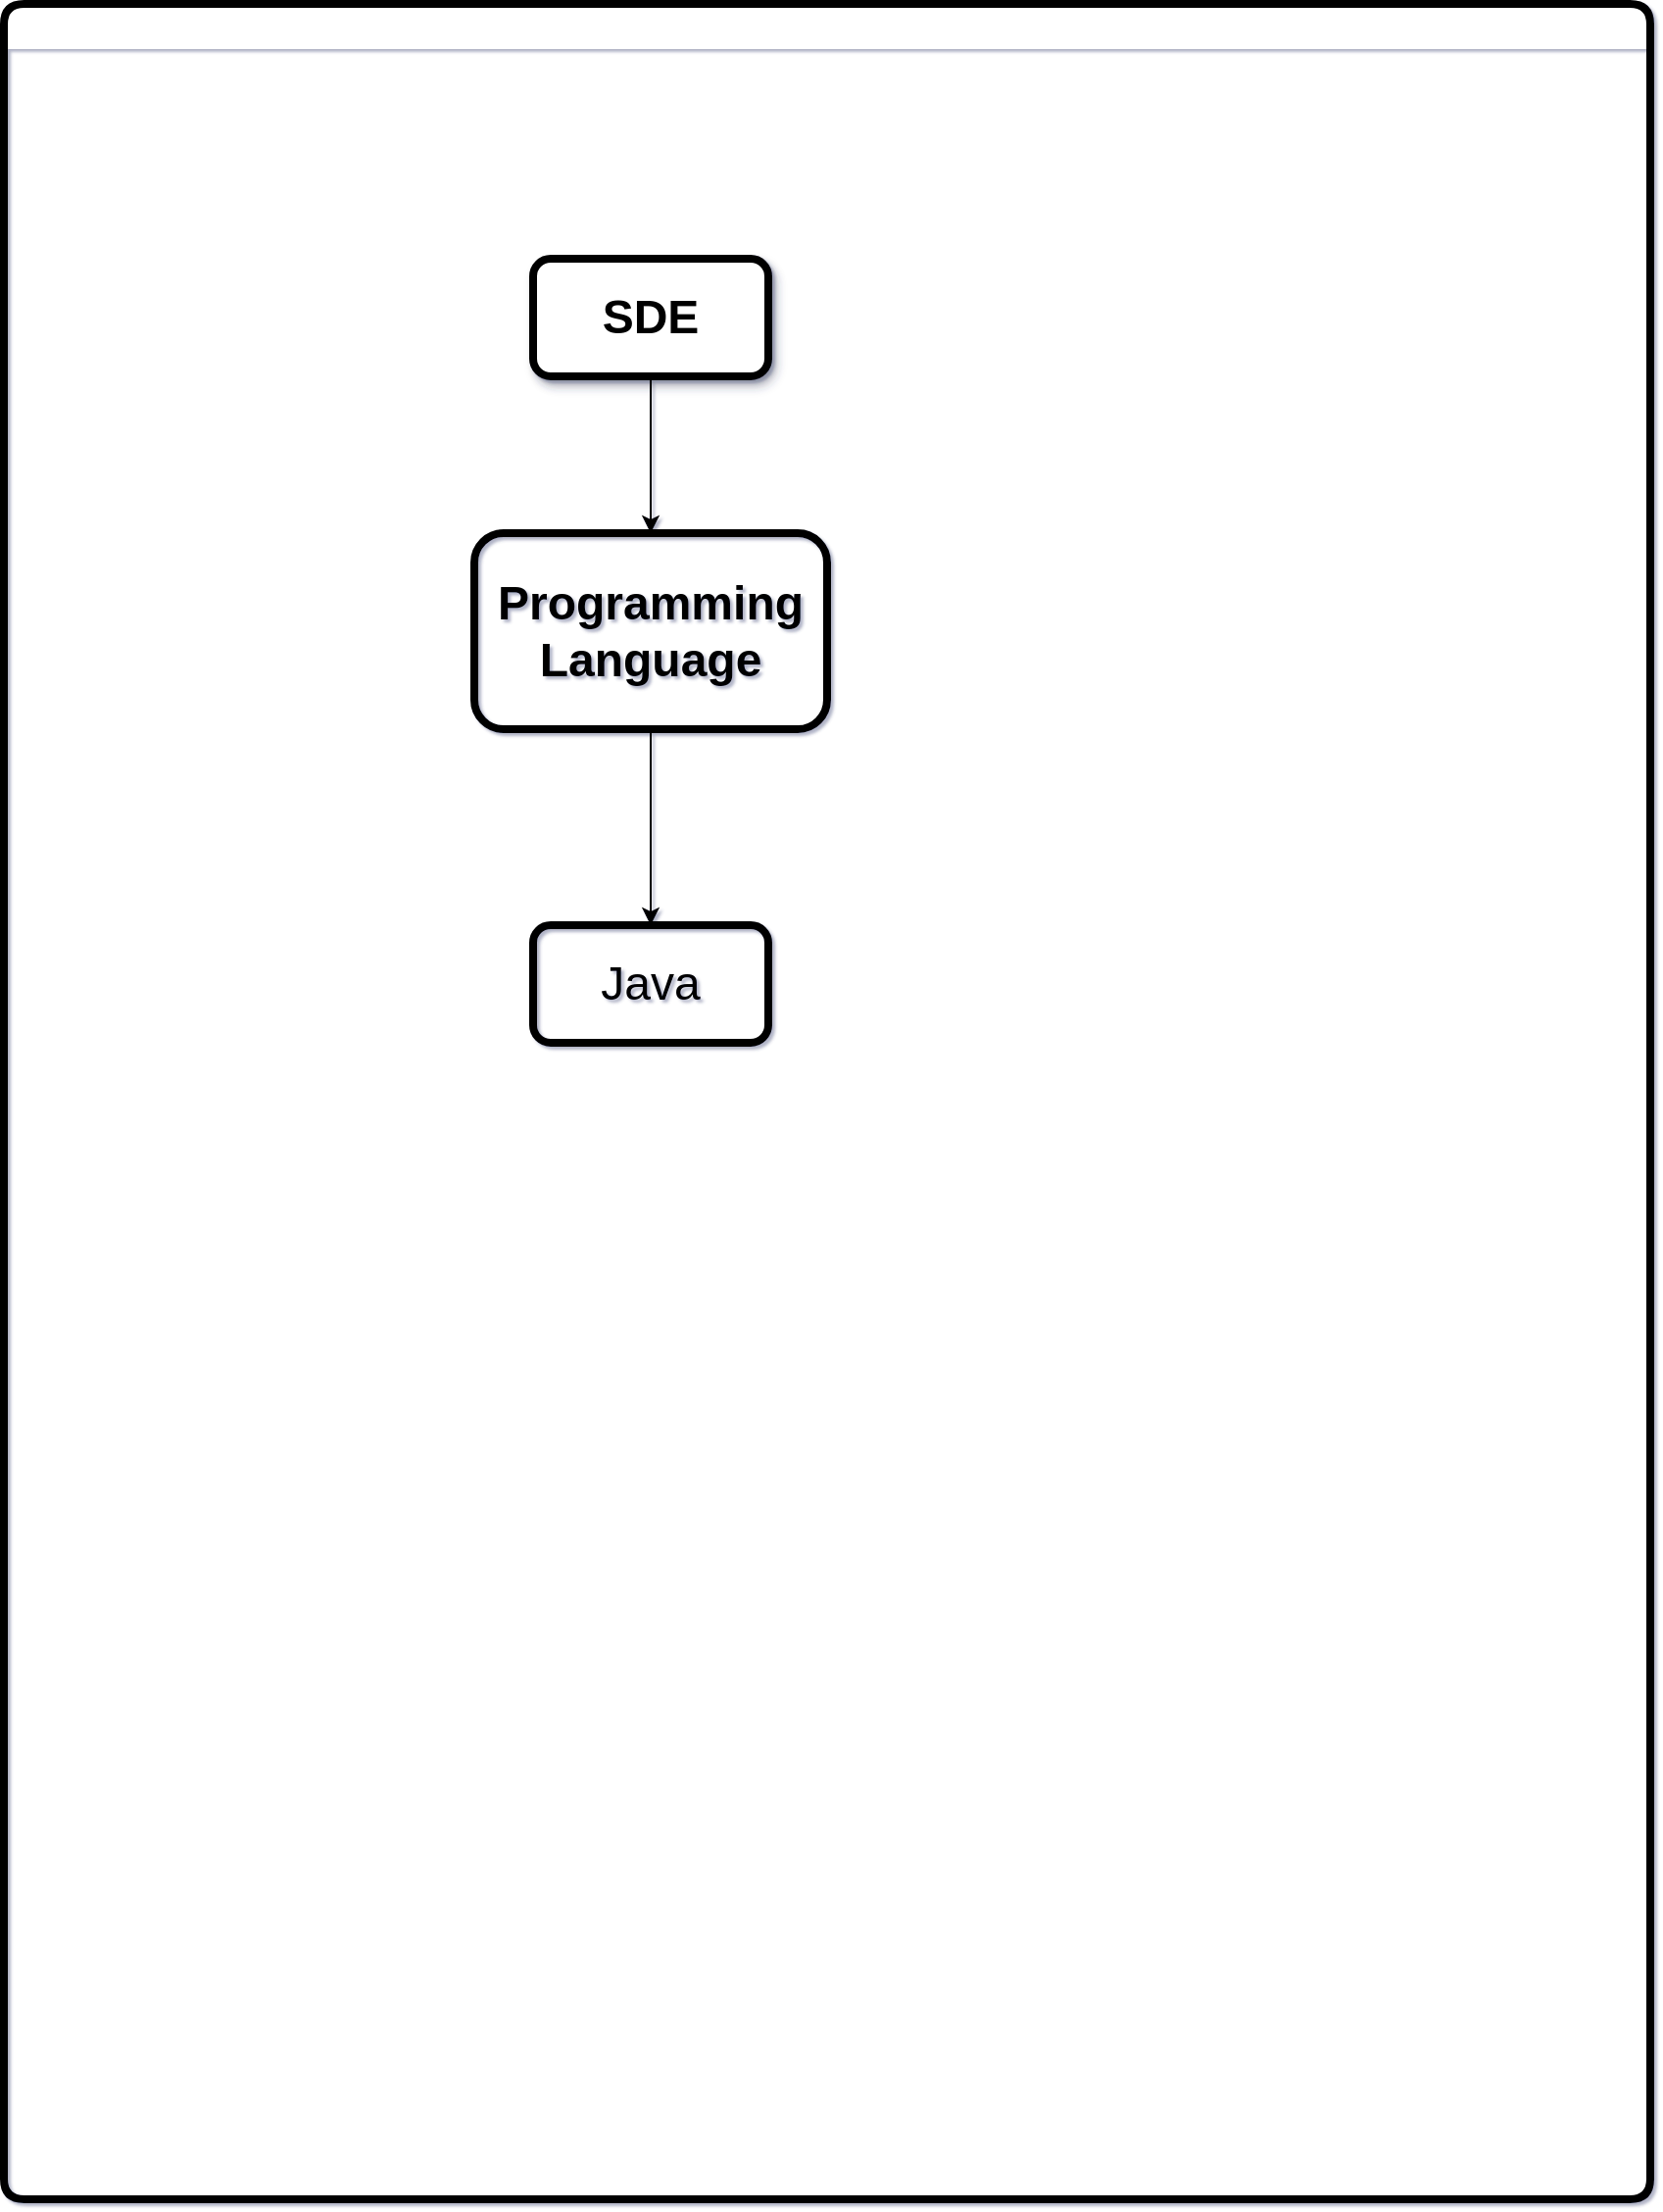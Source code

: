 <mxfile version="22.1.11" type="device">
  <diagram name="Page-1" id="UuSKtnbkM4fSoTGVceL5">
    <mxGraphModel dx="1280" dy="131" grid="0" gridSize="10" guides="1" tooltips="1" connect="1" arrows="1" fold="1" page="0" pageScale="1" pageWidth="1169" pageHeight="827" math="0" shadow="1">
      <root>
        <mxCell id="0" />
        <mxCell id="1" parent="0" />
        <mxCell id="zYV0z6wbjtyRx3BdHIES-20" value="" style="swimlane;whiteSpace=wrap;html=1;rounded=1;shadow=0;strokeWidth=4;align=center;verticalAlign=middle;fontFamily=Helvetica;fontSize=24;swimlaneLine=0;" parent="1" vertex="1">
          <mxGeometry x="-160" y="640" width="840" height="1120" as="geometry">
            <mxRectangle x="80" y="630" width="240" height="40" as="alternateBounds" />
          </mxGeometry>
        </mxCell>
        <mxCell id="zYV0z6wbjtyRx3BdHIES-23" value="" style="edgeStyle=orthogonalEdgeStyle;rounded=0;orthogonalLoop=1;jettySize=auto;html=1;fontFamily=Helvetica;fontSize=24;fontColor=default;swimlaneLine=0;" parent="zYV0z6wbjtyRx3BdHIES-20" source="zYV0z6wbjtyRx3BdHIES-21" target="zYV0z6wbjtyRx3BdHIES-22" edge="1">
          <mxGeometry relative="1" as="geometry" />
        </mxCell>
        <mxCell id="zYV0z6wbjtyRx3BdHIES-21" value="&lt;b&gt;SDE&lt;/b&gt;" style="rounded=1;whiteSpace=wrap;html=1;strokeWidth=4;align=center;verticalAlign=middle;fontFamily=Helvetica;fontSize=24;shadow=1;swimlaneLine=0;" parent="zYV0z6wbjtyRx3BdHIES-20" vertex="1">
          <mxGeometry x="270" y="130" width="120" height="60" as="geometry" />
        </mxCell>
        <mxCell id="zYV0z6wbjtyRx3BdHIES-36" value="" style="group;shadow=0;swimlaneLine=0;" parent="zYV0z6wbjtyRx3BdHIES-20" vertex="1" connectable="0">
          <mxGeometry x="240" y="270" width="180" height="100" as="geometry" />
        </mxCell>
        <mxCell id="zYV0z6wbjtyRx3BdHIES-22" value="&lt;b&gt;Programming Language&lt;/b&gt;" style="rounded=1;whiteSpace=wrap;html=1;strokeWidth=4;align=center;verticalAlign=middle;fontFamily=Helvetica;fontSize=24;fontColor=default;fillColor=none;gradientColor=none;swimlaneLine=0;strokeColor=default;" parent="zYV0z6wbjtyRx3BdHIES-36" vertex="1">
          <mxGeometry width="180" height="100" as="geometry" />
        </mxCell>
        <mxCell id="zYV0z6wbjtyRx3BdHIES-39" value="Java" style="whiteSpace=wrap;html=1;fontSize=24;fillColor=none;rounded=1;strokeWidth=4;gradientColor=none;swimlaneLine=0;" parent="zYV0z6wbjtyRx3BdHIES-20" vertex="1">
          <mxGeometry x="270" y="470" width="120" height="60" as="geometry" />
        </mxCell>
        <mxCell id="zYV0z6wbjtyRx3BdHIES-40" value="" style="edgeStyle=none;rounded=0;orthogonalLoop=1;jettySize=auto;html=1;fontFamily=Helvetica;fontSize=24;fontColor=default;swimlaneLine=0;" parent="zYV0z6wbjtyRx3BdHIES-20" source="zYV0z6wbjtyRx3BdHIES-22" target="zYV0z6wbjtyRx3BdHIES-39" edge="1">
          <mxGeometry relative="1" as="geometry" />
        </mxCell>
      </root>
    </mxGraphModel>
  </diagram>
</mxfile>
